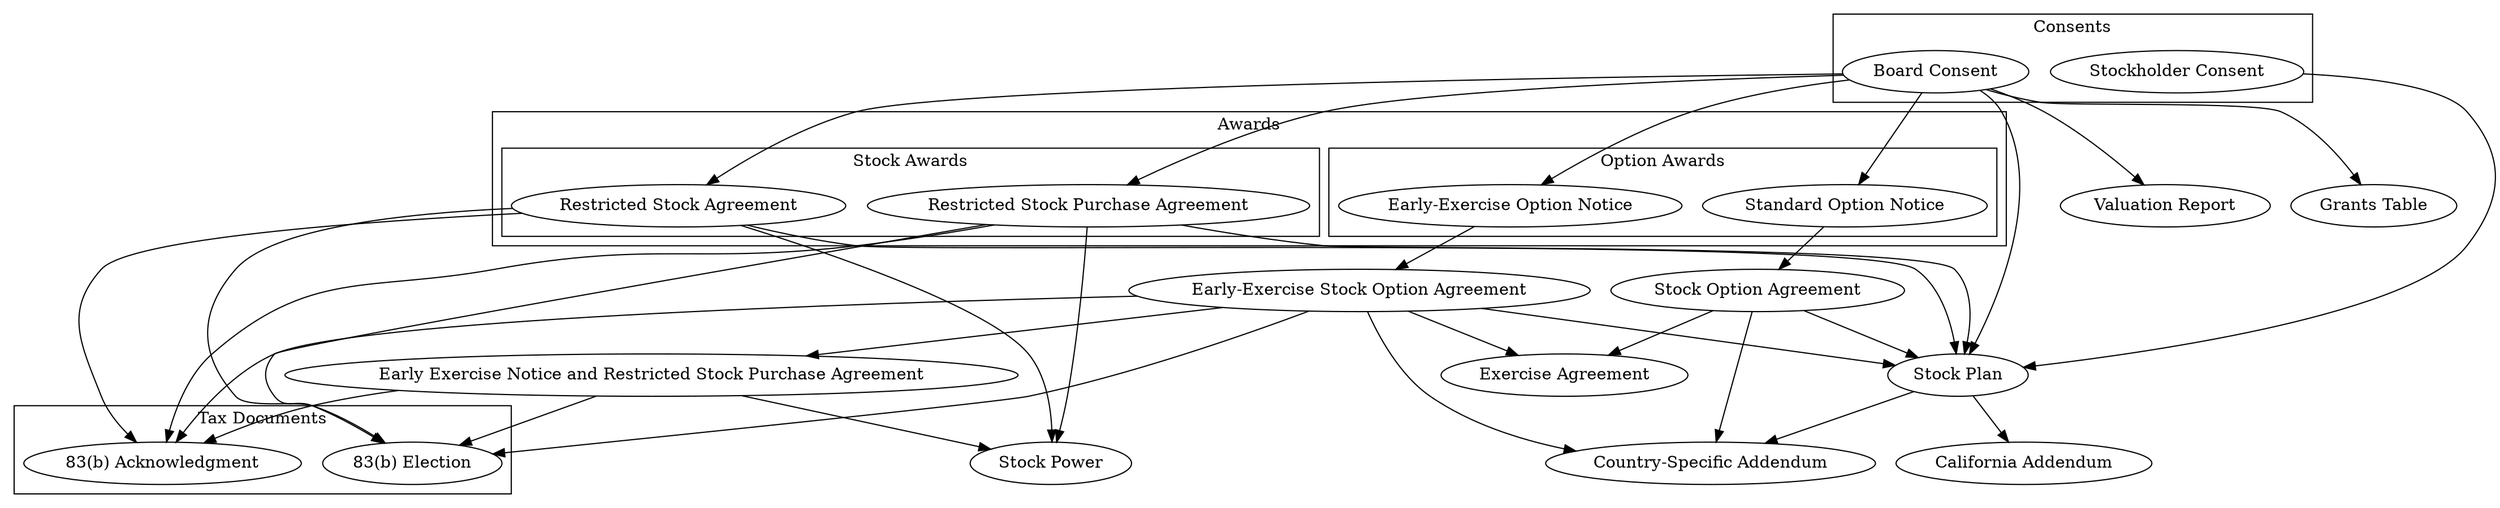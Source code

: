 digraph stockplan {

  subgraph cluster_consents {
    label="Consents";
    graph[style=solid];
    "Board Consent";
    "Stockholder Consent";
  }

  subgraph cluster_awards {
    label="Awards";
    graph[style=solid];

    subgraph cluster_options {
      label="Option Awards";
      graph[style=solid];
      "Early-Exercise Option Notice";
      "Standard Option Notice";
    }

    subgraph cluster_stock {
      label="Stock Awards";
      graph[style=solid];
      "Restricted Stock Purchase Agreement";
      "Restricted Stock Agreement";
    }
  }

  subgraph cluster_83b {
    label="Tax Documents";
    "83(b) Acknowledgment";
    "83(b) Election";
  }

  "Board Consent" -> "Stock Plan";
  "Board Consent" -> "Standard Option Notice";
  "Board Consent" -> "Early-Exercise Option Notice";
  "Board Consent" -> "Restricted Stock Purchase Agreement";
  "Board Consent" -> "Restricted Stock Agreement";
  "Board Consent" -> "Valuation Report";
  "Board Consent" -> "Grants Table";

  "Stockholder Consent" -> "Stock Plan";

  "Stock Plan" -> "California Addendum";
  "Stock Plan" -> "Country-Specific Addendum";

  "Standard Option Notice" -> "Stock Option Agreement";
  "Stock Option Agreement" -> "Exercise Agreement";
  "Stock Option Agreement" -> "Country-Specific Addendum";

  "Stock Option Agreement" -> "Stock Plan";

  "Early-Exercise Option Notice" -> "Early-Exercise Stock Option Agreement";
  "Early-Exercise Stock Option Agreement" -> "Early Exercise Notice and Restricted Stock Purchase Agreement";
  "Early-Exercise Stock Option Agreement" -> "Exercise Agreement";
  "Early-Exercise Stock Option Agreement" -> "Country-Specific Addendum";
  "Early-Exercise Stock Option Agreement" -> "83(b) Acknowledgment";
  "Early-Exercise Stock Option Agreement" -> "83(b) Election";

  "Early Exercise Notice and Restricted Stock Purchase Agreement" -> "Stock Power";
  "Early Exercise Notice and Restricted Stock Purchase Agreement" -> "83(b) Acknowledgment";
  "Early Exercise Notice and Restricted Stock Purchase Agreement" -> "83(b) Election";

  "Early-Exercise Stock Option Agreement" -> "Stock Plan";

  "Restricted Stock Agreement" -> "Stock Power";
  "Restricted Stock Agreement" -> "83(b) Acknowledgment";
  "Restricted Stock Agreement" -> "83(b) Election";
  "Restricted Stock Agreement" -> "Stock Plan";

  "Restricted Stock Purchase Agreement" -> "Stock Power";
  "Restricted Stock Purchase Agreement" -> "83(b) Acknowledgment";
  "Restricted Stock Purchase Agreement" -> "83(b) Election";
  "Restricted Stock Purchase Agreement" -> "Stock Plan";
}
